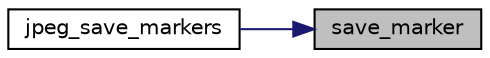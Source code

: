 digraph "save_marker"
{
 // LATEX_PDF_SIZE
  bgcolor="transparent";
  edge [fontname="Helvetica",fontsize="10",labelfontname="Helvetica",labelfontsize="10"];
  node [fontname="Helvetica",fontsize="10",shape=record];
  rankdir="RL";
  Node148 [label="save_marker",height=0.2,width=0.4,color="black", fillcolor="grey75", style="filled", fontcolor="black",tooltip=" "];
  Node148 -> Node149 [dir="back",color="midnightblue",fontsize="10",style="solid"];
  Node149 [label="jpeg_save_markers",height=0.2,width=0.4,color="black",URL="$jdmarker_8c.html#a5bb5f27bfd0bab5538de0aec18d2273a",tooltip=" "];
}
